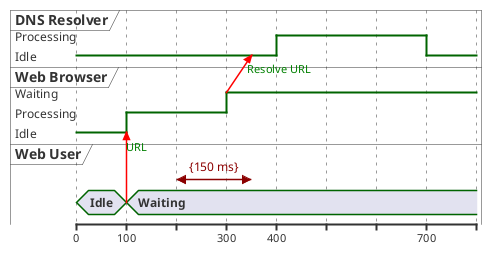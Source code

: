 @startuml

<style>
arrow {
	FontName SansSerif
	FontSize 11
	FontColor green
	LineColor red
}
</style>

robust "DNS Resolver" as DNS
robust "Web Browser" as WB
concise "Web User" as WU

@0
WU is Idle
WB is Idle
DNS is Idle

@+100
WU -> WB : URL
WU is Waiting
WB is Processing

@+200
WB is Waiting
WB -> DNS@+50 : Resolve URL

@+100
DNS is Processing

@+300
DNS is Idle

@WU
@200 <-> @+150 : {150 ms}
@enduml
